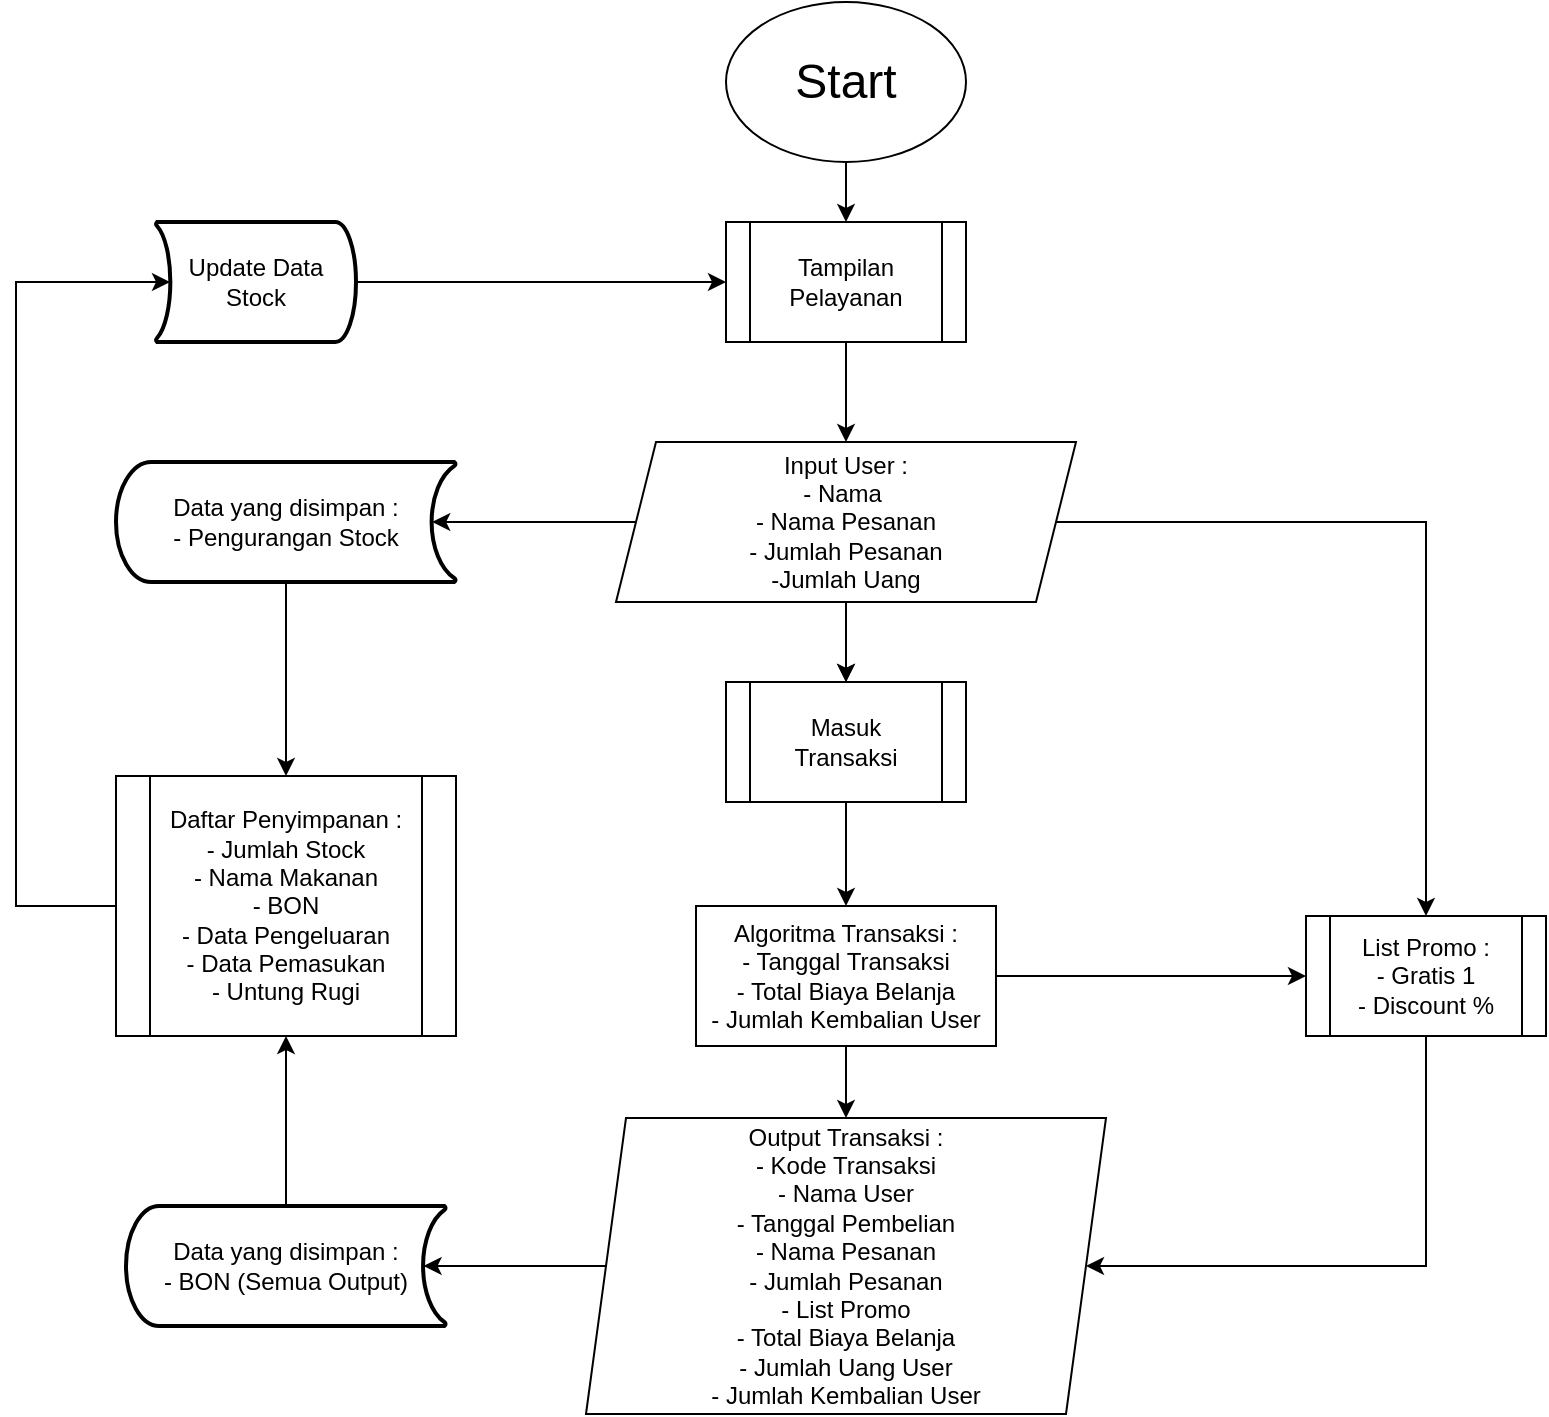 <mxfile version="14.1.2" type="github"><diagram id="XR312f9OlSyXZgOiWMge" name="Page-1"><mxGraphModel dx="1903" dy="723" grid="1" gridSize="10" guides="1" tooltips="1" connect="1" arrows="1" fold="1" page="1" pageScale="1" pageWidth="827" pageHeight="1169" math="0" shadow="0"><root><mxCell id="0"/><mxCell id="1" parent="0"/><mxCell id="WlF7BeMnlromDZYzRZPJ-5" value="" style="edgeStyle=orthogonalEdgeStyle;rounded=0;orthogonalLoop=1;jettySize=auto;html=1;" parent="1" source="WlF7BeMnlromDZYzRZPJ-1" target="WlF7BeMnlromDZYzRZPJ-4" edge="1"><mxGeometry relative="1" as="geometry"/></mxCell><mxCell id="WlF7BeMnlromDZYzRZPJ-1" value="&lt;font style=&quot;font-size: 24px&quot;&gt;Start&lt;/font&gt;" style="ellipse;whiteSpace=wrap;html=1;" parent="1" vertex="1"><mxGeometry x="395" y="10" width="120" height="80" as="geometry"/></mxCell><mxCell id="WlF7BeMnlromDZYzRZPJ-7" value="" style="edgeStyle=orthogonalEdgeStyle;rounded=0;orthogonalLoop=1;jettySize=auto;html=1;" parent="1" source="WlF7BeMnlromDZYzRZPJ-4" target="WlF7BeMnlromDZYzRZPJ-6" edge="1"><mxGeometry relative="1" as="geometry"/></mxCell><mxCell id="WlF7BeMnlromDZYzRZPJ-4" value="Tampilan Pelayanan" style="shape=process;whiteSpace=wrap;html=1;backgroundOutline=1;" parent="1" vertex="1"><mxGeometry x="395" y="120" width="120" height="60" as="geometry"/></mxCell><mxCell id="WlF7BeMnlromDZYzRZPJ-18" value="" style="edgeStyle=orthogonalEdgeStyle;rounded=0;orthogonalLoop=1;jettySize=auto;html=1;" parent="1" source="WlF7BeMnlromDZYzRZPJ-6" target="WlF7BeMnlromDZYzRZPJ-17" edge="1"><mxGeometry relative="1" as="geometry"/></mxCell><mxCell id="WlF7BeMnlromDZYzRZPJ-23" value="" style="edgeStyle=orthogonalEdgeStyle;rounded=0;orthogonalLoop=1;jettySize=auto;html=1;" parent="1" source="WlF7BeMnlromDZYzRZPJ-28" target="WlF7BeMnlromDZYzRZPJ-22" edge="1"><mxGeometry relative="1" as="geometry"/></mxCell><mxCell id="WlF7BeMnlromDZYzRZPJ-26" value="" style="edgeStyle=orthogonalEdgeStyle;rounded=0;orthogonalLoop=1;jettySize=auto;html=1;" parent="1" source="WlF7BeMnlromDZYzRZPJ-31" target="WlF7BeMnlromDZYzRZPJ-25" edge="1"><mxGeometry relative="1" as="geometry"/></mxCell><mxCell id="WlF7BeMnlromDZYzRZPJ-29" value="" style="edgeStyle=orthogonalEdgeStyle;rounded=0;orthogonalLoop=1;jettySize=auto;html=1;" parent="1" source="WlF7BeMnlromDZYzRZPJ-6" target="WlF7BeMnlromDZYzRZPJ-28" edge="1"><mxGeometry relative="1" as="geometry"/></mxCell><mxCell id="WlF7BeMnlromDZYzRZPJ-6" value="Input User :&lt;br&gt;- Nama&amp;nbsp;&lt;br&gt;- Nama Pesanan&lt;br&gt;- Jumlah Pesanan&lt;br&gt;-Jumlah Uang" style="shape=parallelogram;perimeter=parallelogramPerimeter;whiteSpace=wrap;html=1;fixedSize=1;" parent="1" vertex="1"><mxGeometry x="340" y="230" width="230" height="80" as="geometry"/></mxCell><mxCell id="WlF7BeMnlromDZYzRZPJ-20" style="edgeStyle=orthogonalEdgeStyle;rounded=0;orthogonalLoop=1;jettySize=auto;html=1;exitX=1;exitY=0.5;exitDx=0;exitDy=0;entryX=0;entryY=0.5;entryDx=0;entryDy=0;" parent="1" source="WlF7BeMnlromDZYzRZPJ-22" target="WlF7BeMnlromDZYzRZPJ-17" edge="1"><mxGeometry relative="1" as="geometry"/></mxCell><mxCell id="WlF7BeMnlromDZYzRZPJ-27" style="edgeStyle=orthogonalEdgeStyle;rounded=0;orthogonalLoop=1;jettySize=auto;html=1;exitX=0;exitY=0.5;exitDx=0;exitDy=0;entryX=0.93;entryY=0.5;entryDx=0;entryDy=0;entryPerimeter=0;" parent="1" source="WlF7BeMnlromDZYzRZPJ-15" target="WlF7BeMnlromDZYzRZPJ-33" edge="1"><mxGeometry relative="1" as="geometry"/></mxCell><mxCell id="WlF7BeMnlromDZYzRZPJ-15" value="Output Transaksi :&lt;br&gt;- Kode Transaksi&lt;br&gt;- Nama User&lt;br&gt;- Tanggal Pembelian&lt;br&gt;- Nama Pesanan&lt;br&gt;- Jumlah Pesanan&lt;br&gt;- List Promo&lt;br&gt;- Total Biaya Belanja&lt;br&gt;- Jumlah Uang User&lt;br&gt;- Jumlah Kembalian User" style="shape=parallelogram;perimeter=parallelogramPerimeter;whiteSpace=wrap;html=1;fixedSize=1;" parent="1" vertex="1"><mxGeometry x="325" y="568" width="260" height="148" as="geometry"/></mxCell><mxCell id="WlF7BeMnlromDZYzRZPJ-21" style="edgeStyle=orthogonalEdgeStyle;rounded=0;orthogonalLoop=1;jettySize=auto;html=1;exitX=0.5;exitY=1;exitDx=0;exitDy=0;entryX=1;entryY=0.5;entryDx=0;entryDy=0;" parent="1" source="WlF7BeMnlromDZYzRZPJ-17" target="WlF7BeMnlromDZYzRZPJ-15" edge="1"><mxGeometry relative="1" as="geometry"><Array as="points"><mxPoint x="745" y="642"/></Array></mxGeometry></mxCell><mxCell id="WlF7BeMnlromDZYzRZPJ-17" value="List Promo :&lt;br&gt;- Gratis 1&lt;br&gt;- Discount %" style="shape=process;whiteSpace=wrap;html=1;backgroundOutline=1;" parent="1" vertex="1"><mxGeometry x="685" y="467" width="120" height="60" as="geometry"/></mxCell><mxCell id="WlF7BeMnlromDZYzRZPJ-24" value="" style="edgeStyle=orthogonalEdgeStyle;rounded=0;orthogonalLoop=1;jettySize=auto;html=1;entryX=0.5;entryY=0;entryDx=0;entryDy=0;" parent="1" source="WlF7BeMnlromDZYzRZPJ-22" target="WlF7BeMnlromDZYzRZPJ-15" edge="1"><mxGeometry relative="1" as="geometry"><mxPoint x="455" y="472" as="targetPoint"/></mxGeometry></mxCell><mxCell id="WlF7BeMnlromDZYzRZPJ-22" value="Algoritma Transaksi :&lt;br&gt;- Tanggal Transaksi&lt;br&gt;- Total Biaya Belanja&lt;br&gt;- Jumlah Kembalian User" style="whiteSpace=wrap;html=1;" parent="1" vertex="1"><mxGeometry x="380" y="462" width="150" height="70" as="geometry"/></mxCell><mxCell id="bo4yTS-yDV8Zs3_QkuVM-3" style="edgeStyle=orthogonalEdgeStyle;rounded=0;orthogonalLoop=1;jettySize=auto;html=1;exitX=0;exitY=0.5;exitDx=0;exitDy=0;entryX=0.93;entryY=0.5;entryDx=0;entryDy=0;entryPerimeter=0;" edge="1" parent="1" source="WlF7BeMnlromDZYzRZPJ-25" target="bo4yTS-yDV8Zs3_QkuVM-8"><mxGeometry relative="1" as="geometry"><mxPoint x="120" y="150.0" as="targetPoint"/><Array as="points"><mxPoint x="40" y="462"/><mxPoint x="40" y="150"/></Array></mxGeometry></mxCell><mxCell id="WlF7BeMnlromDZYzRZPJ-25" value="Daftar Penyimpanan :&lt;br&gt;- Jumlah Stock&lt;br&gt;- Nama Makanan&lt;br&gt;- BON&lt;br&gt;- Data Pengeluaran&lt;br&gt;- Data Pemasukan&lt;br&gt;- Untung Rugi" style="shape=process;whiteSpace=wrap;html=1;backgroundOutline=1;" parent="1" vertex="1"><mxGeometry x="90" y="397" width="170" height="130" as="geometry"/></mxCell><mxCell id="WlF7BeMnlromDZYzRZPJ-28" value="Masuk &lt;br&gt;Transaksi" style="shape=process;whiteSpace=wrap;html=1;backgroundOutline=1;" parent="1" vertex="1"><mxGeometry x="395" y="350" width="120" height="60" as="geometry"/></mxCell><mxCell id="WlF7BeMnlromDZYzRZPJ-30" value="" style="edgeStyle=orthogonalEdgeStyle;rounded=0;orthogonalLoop=1;jettySize=auto;html=1;" parent="1" source="WlF7BeMnlromDZYzRZPJ-6" target="WlF7BeMnlromDZYzRZPJ-28" edge="1"><mxGeometry relative="1" as="geometry"><mxPoint x="455" y="310" as="sourcePoint"/><mxPoint x="455" y="470" as="targetPoint"/></mxGeometry></mxCell><mxCell id="WlF7BeMnlromDZYzRZPJ-31" value="Data yang disimpan :&lt;br&gt;- Pengurangan Stock" style="strokeWidth=2;html=1;shape=mxgraph.flowchart.stored_data;whiteSpace=wrap;" parent="1" vertex="1"><mxGeometry x="90" y="240" width="170" height="60" as="geometry"/></mxCell><mxCell id="WlF7BeMnlromDZYzRZPJ-32" value="" style="edgeStyle=orthogonalEdgeStyle;rounded=0;orthogonalLoop=1;jettySize=auto;html=1;entryX=0.93;entryY=0.5;entryDx=0;entryDy=0;entryPerimeter=0;" parent="1" source="WlF7BeMnlromDZYzRZPJ-6" target="WlF7BeMnlromDZYzRZPJ-31" edge="1"><mxGeometry relative="1" as="geometry"><mxPoint x="350" y="270" as="sourcePoint"/><mxPoint x="175.0" y="420" as="targetPoint"/></mxGeometry></mxCell><mxCell id="WlF7BeMnlromDZYzRZPJ-34" style="edgeStyle=orthogonalEdgeStyle;rounded=0;orthogonalLoop=1;jettySize=auto;html=1;entryX=0.5;entryY=1;entryDx=0;entryDy=0;" parent="1" source="WlF7BeMnlromDZYzRZPJ-33" target="WlF7BeMnlromDZYzRZPJ-25" edge="1"><mxGeometry relative="1" as="geometry"/></mxCell><mxCell id="WlF7BeMnlromDZYzRZPJ-33" value="&lt;span&gt;Data yang disimpan :&lt;/span&gt;&lt;br&gt;&lt;span&gt;- BON (Semua Output)&lt;/span&gt;" style="strokeWidth=2;html=1;shape=mxgraph.flowchart.stored_data;whiteSpace=wrap;" parent="1" vertex="1"><mxGeometry x="95" y="612" width="160" height="60" as="geometry"/></mxCell><mxCell id="bo4yTS-yDV8Zs3_QkuVM-4" style="edgeStyle=orthogonalEdgeStyle;rounded=0;orthogonalLoop=1;jettySize=auto;html=1;exitX=0;exitY=0.5;exitDx=0;exitDy=0;entryX=0;entryY=0.5;entryDx=0;entryDy=0;exitPerimeter=0;" edge="1" parent="1" source="bo4yTS-yDV8Zs3_QkuVM-8" target="WlF7BeMnlromDZYzRZPJ-4"><mxGeometry relative="1" as="geometry"><mxPoint x="220" y="150.0" as="sourcePoint"/></mxGeometry></mxCell><mxCell id="bo4yTS-yDV8Zs3_QkuVM-8" value="Update Data Stock" style="strokeWidth=2;html=1;shape=mxgraph.flowchart.stored_data;whiteSpace=wrap;direction=west;" vertex="1" parent="1"><mxGeometry x="110" y="120.0" width="100" height="60" as="geometry"/></mxCell></root></mxGraphModel></diagram></mxfile>
